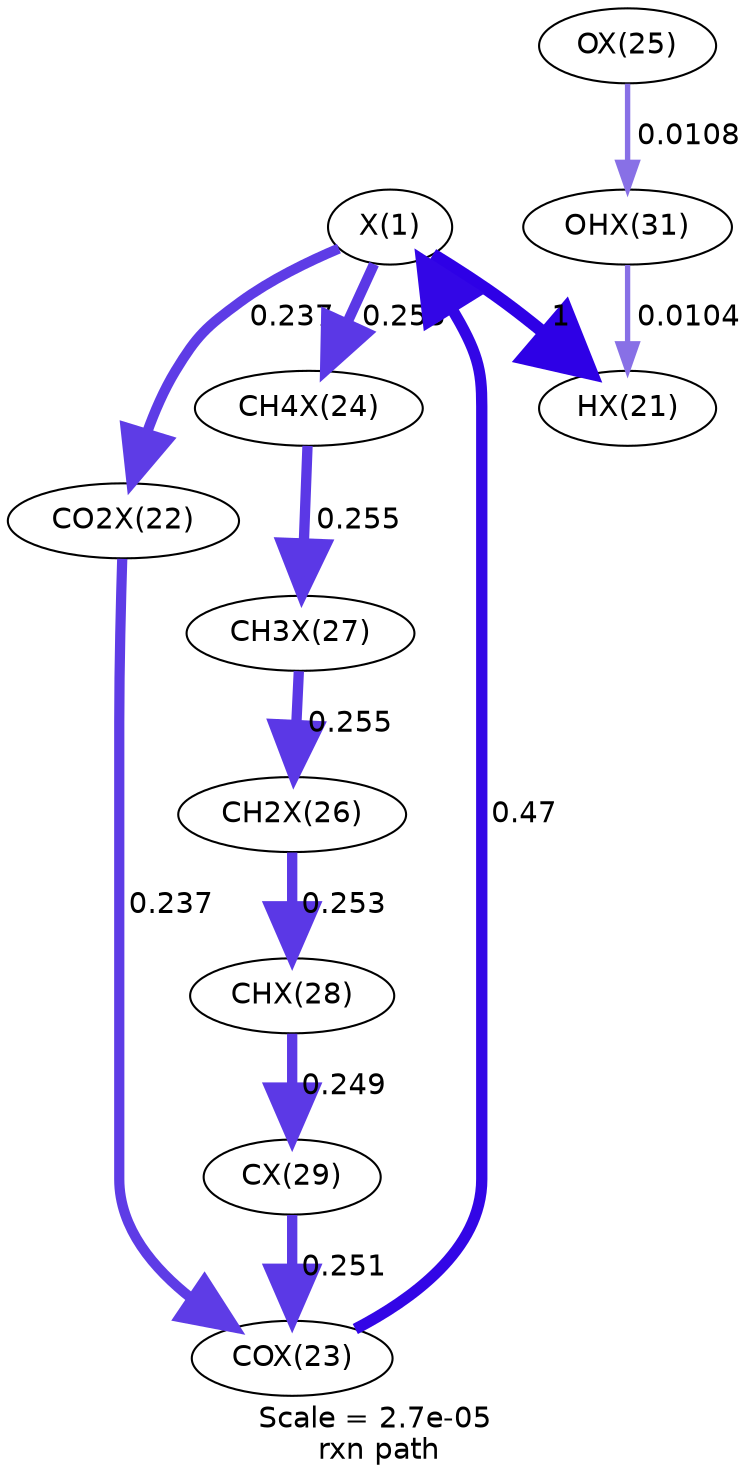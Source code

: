 digraph reaction_paths {
center=1;
s0 -> s1[fontname="Helvetica", penwidth=6, arrowsize=3, color="0.7, 1.5, 0.9"
, label=" 1"];
s0 -> s2[fontname="Helvetica", penwidth=4.91, arrowsize=2.46, color="0.7, 0.737, 0.9"
, label=" 0.237"];
s3 -> s0[fontname="Helvetica", penwidth=5.43, arrowsize=2.71, color="0.7, 0.97, 0.9"
, label=" 0.47"];
s0 -> s4[fontname="Helvetica", penwidth=4.97, arrowsize=2.48, color="0.7, 0.755, 0.9"
, label=" 0.255"];
s11 -> s1[fontname="Helvetica", penwidth=2.55, arrowsize=1.28, color="0.7, 0.51, 0.9"
, label=" 0.0104"];
s2 -> s3[fontname="Helvetica", penwidth=4.91, arrowsize=2.46, color="0.7, 0.737, 0.9"
, label=" 0.237"];
s9 -> s3[fontname="Helvetica", penwidth=4.96, arrowsize=2.48, color="0.7, 0.751, 0.9"
, label=" 0.251"];
s5 -> s11[fontname="Helvetica", penwidth=2.58, arrowsize=1.29, color="0.7, 0.511, 0.9"
, label=" 0.0108"];
s7 -> s6[fontname="Helvetica", penwidth=4.97, arrowsize=2.48, color="0.7, 0.755, 0.9"
, label=" 0.255"];
s6 -> s8[fontname="Helvetica", penwidth=4.96, arrowsize=2.48, color="0.7, 0.753, 0.9"
, label=" 0.253"];
s4 -> s7[fontname="Helvetica", penwidth=4.97, arrowsize=2.48, color="0.7, 0.755, 0.9"
, label=" 0.255"];
s8 -> s9[fontname="Helvetica", penwidth=4.95, arrowsize=2.48, color="0.7, 0.749, 0.9"
, label=" 0.249"];
s0 [ fontname="Helvetica", label="X(1)"];
s1 [ fontname="Helvetica", label="HX(21)"];
s2 [ fontname="Helvetica", label="CO2X(22)"];
s3 [ fontname="Helvetica", label="COX(23)"];
s4 [ fontname="Helvetica", label="CH4X(24)"];
s5 [ fontname="Helvetica", label="OX(25)"];
s6 [ fontname="Helvetica", label="CH2X(26)"];
s7 [ fontname="Helvetica", label="CH3X(27)"];
s8 [ fontname="Helvetica", label="CHX(28)"];
s9 [ fontname="Helvetica", label="CX(29)"];
s11 [ fontname="Helvetica", label="OHX(31)"];
 label = "Scale = 2.7e-05\l rxn path";
 fontname = "Helvetica";
}
